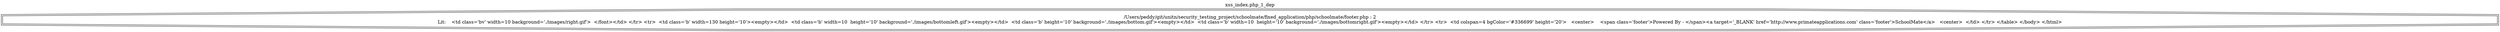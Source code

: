 digraph cfg {
  label="xss_index.php_1_dep";
  labelloc=t;
  n1 [shape=doubleoctagon, label="/Users/peddy/git/unitn/security_testing_project/schoolmate/fixed_application/php/schoolmate/footer.php : 2\nLit:    <td class='bv' width=10 background='./images/right.gif'>&nbsp;&nbsp;</font></td> </tr> <tr>  <td class='b' width=130 height='10'><empty></td>  <td class='b' width=10  height='10' background='./images/bottomleft.gif'><empty></td>  <td class='b' height='10' background='./images/bottom.gif'><empty></td>  <td class='b' width=10  height='10' background='./images/bottomright.gif'><empty></td> </tr> <tr>  <td colspan=4 bgColor='#336699' height='20'>   <center>    <span class='footer'>Powered By - </span><a target='_BLANK' href='http://www.primateapplications.com' class='footer'>SchoolMate</a>   <center>  </td> </tr> </table> </body> </html>\n"];
}
